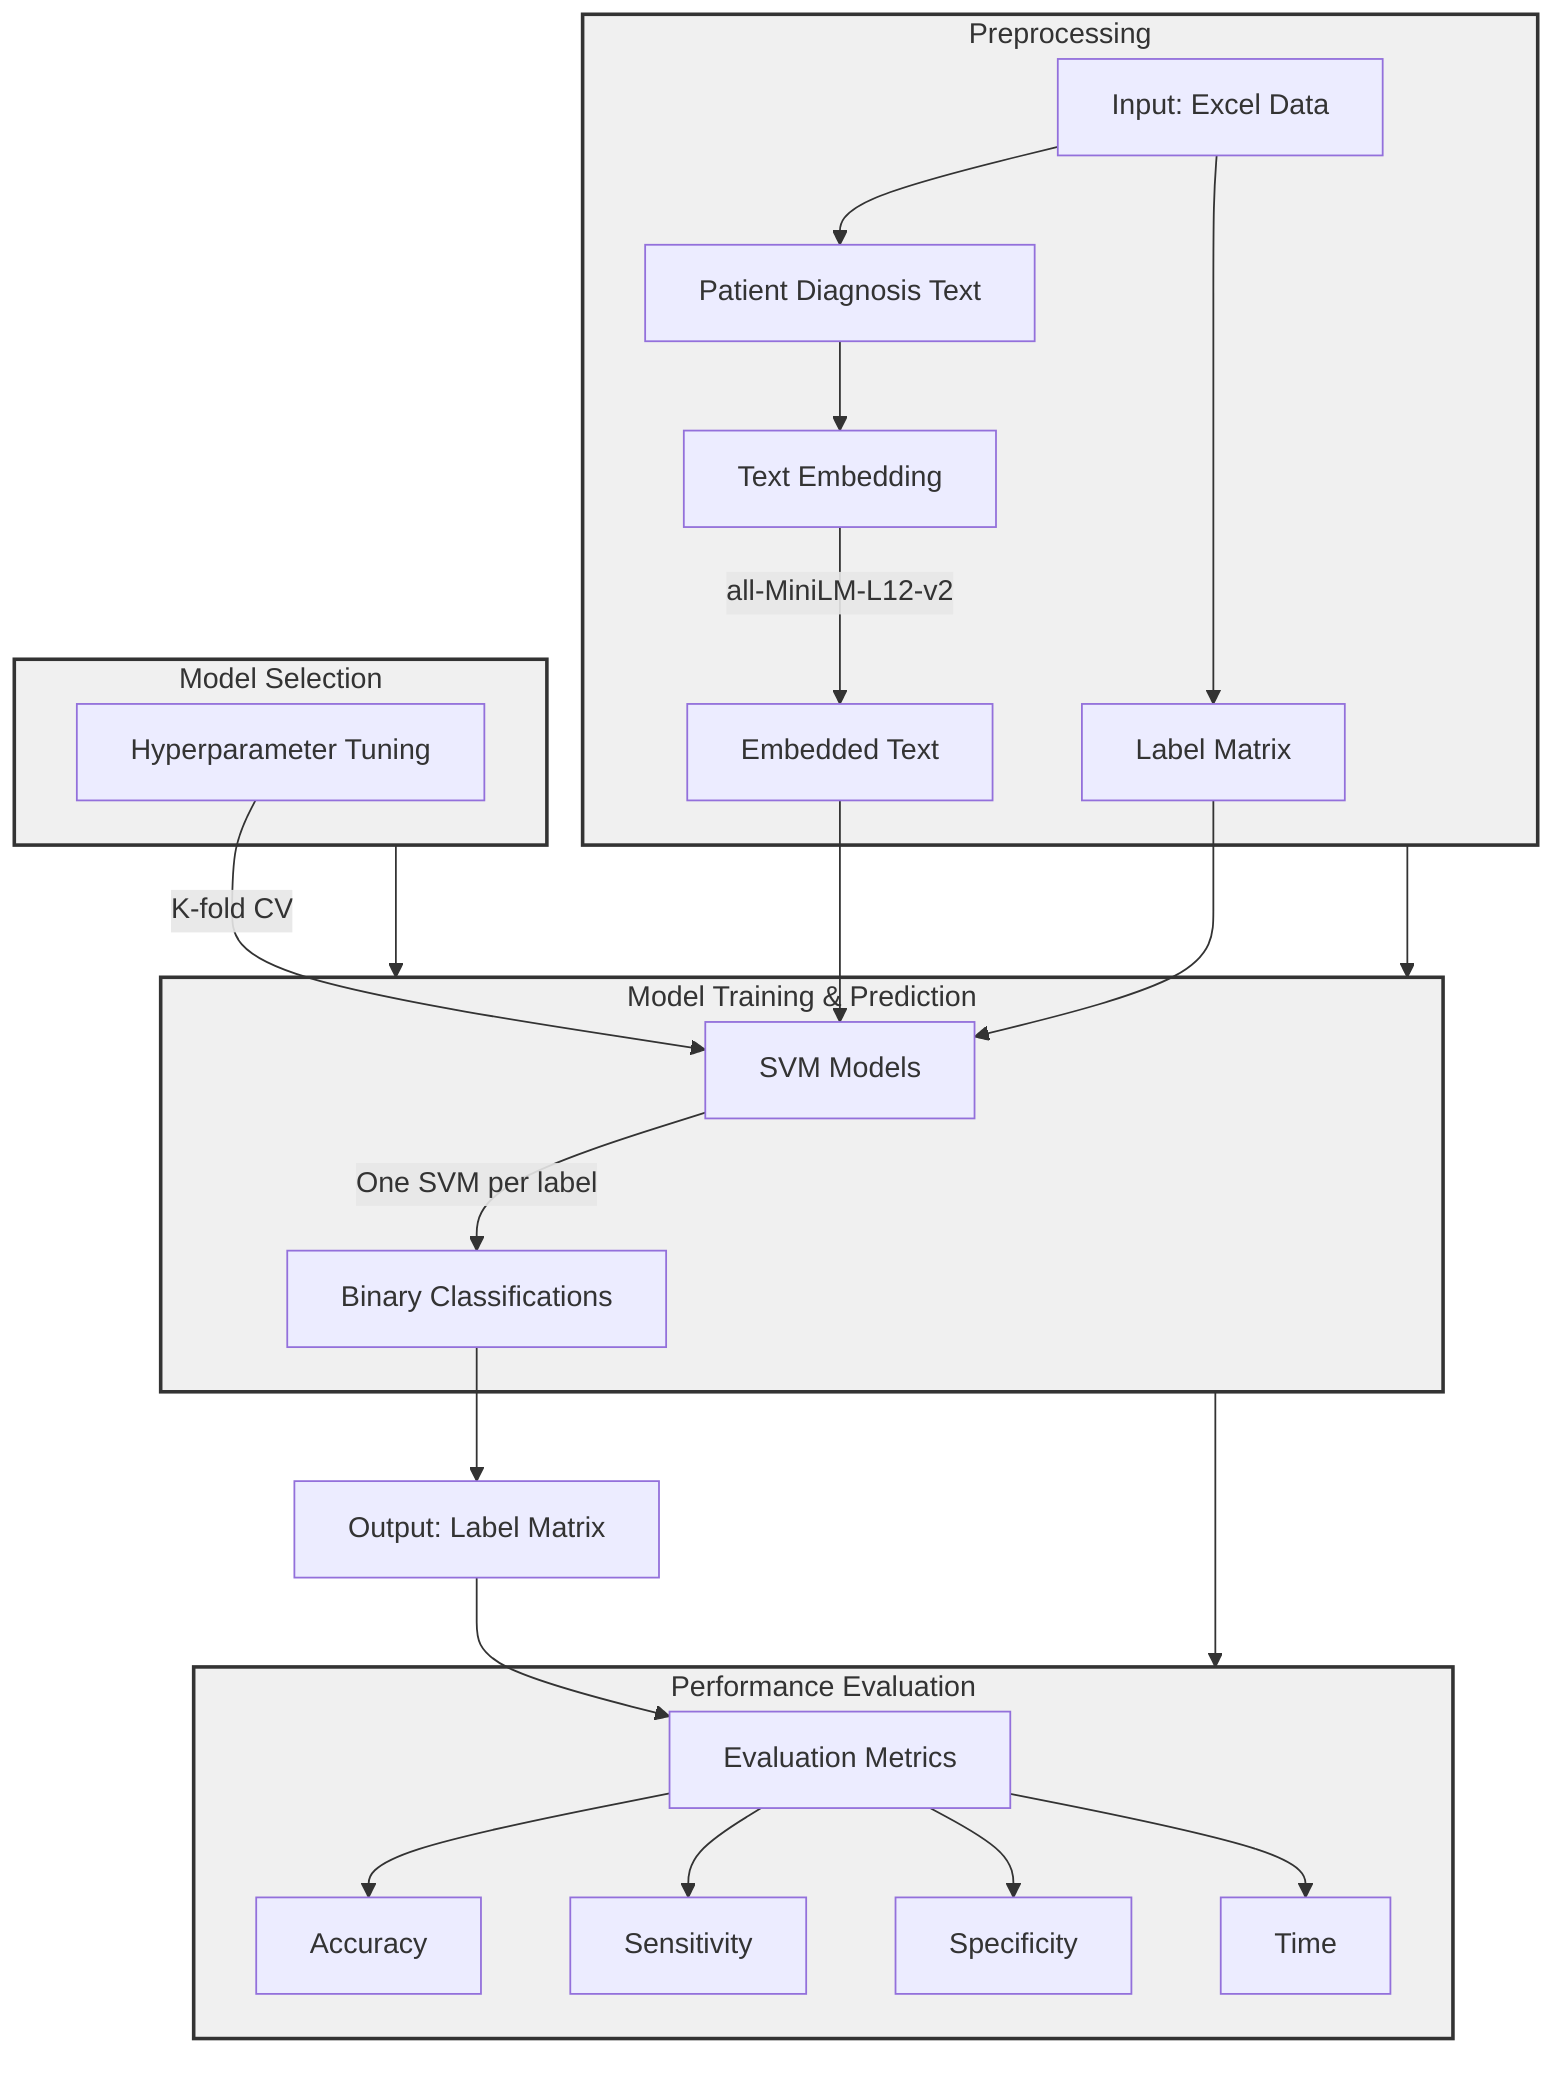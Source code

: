 flowchart TD
    subgraph Pre ["Preprocessing"]
        direction TB
        A[Input: Excel Data] --> B[Patient Diagnosis Text]
        A --> C[Label Matrix]
        B --> D[Text Embedding]
        D -->|all-MiniLM-L12-v2| E[Embedded Text]
    end

    subgraph Mod ["Model Training & Prediction"]
        direction TB
        F[SVM Models]
        G[Binary Classifications]
        F -->|One SVM per label| G
    end

    subgraph Sel ["Model Selection"]
        direction TB
        I[Hyperparameter Tuning]
    end

    subgraph Eval ["Performance Evaluation"]
        direction TB
        J[Evaluation Metrics]
        K[Accuracy]
        L[Sensitivity]
        M[Specificity]
        N[Time]
        J --> K & L & M & N
    end

    Pre --> Mod
    Sel --> Mod
    Mod --> Eval

    %% External connections
    E --> F
    C --> F
    G --> H[Output: Label Matrix]
    H --> J
    I -->|K-fold CV| F

    %% Styling
    classDef subgraphStyle fill:#f0f0f0,stroke:#333,stroke-width:2px;
    class Pre,Mod,Sel,Eval subgraphStyle;
